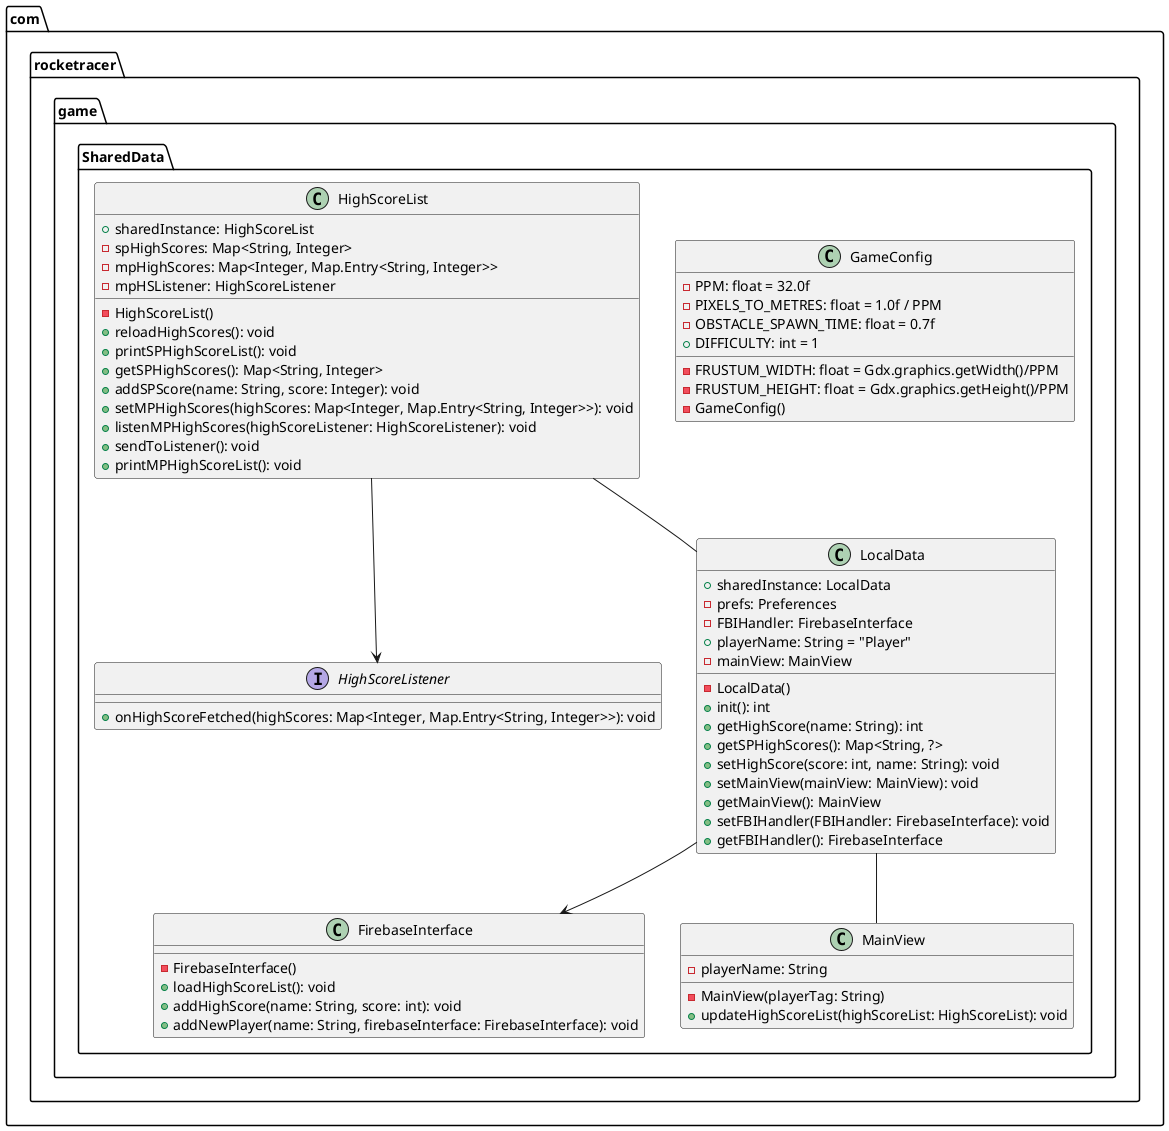 @startuml
package com.rocketracer.game.SharedData {
  class GameConfig {
    - PPM: float = 32.0f
    - FRUSTUM_WIDTH: float = Gdx.graphics.getWidth()/PPM
    - FRUSTUM_HEIGHT: float = Gdx.graphics.getHeight()/PPM
    - PIXELS_TO_METRES: float = 1.0f / PPM
    - OBSTACLE_SPAWN_TIME: float = 0.7f
    + DIFFICULTY: int = 1
    - GameConfig()
  }
  
  class HighScoreList {
    + sharedInstance: HighScoreList
    - spHighScores: Map<String, Integer>
    - mpHighScores: Map<Integer, Map.Entry<String, Integer>>
    - mpHSListener: HighScoreListener
    - HighScoreList()
    + reloadHighScores(): void
    + printSPHighScoreList(): void
    + getSPHighScores(): Map<String, Integer>
    + addSPScore(name: String, score: Integer): void
    + setMPHighScores(highScores: Map<Integer, Map.Entry<String, Integer>>): void
    + listenMPHighScores(highScoreListener: HighScoreListener): void
    + sendToListener(): void
    + printMPHighScoreList(): void
  }
  
  interface HighScoreListener {
    + onHighScoreFetched(highScores: Map<Integer, Map.Entry<String, Integer>>): void
  }
  
  class LocalData {
    + sharedInstance: LocalData
    - prefs: Preferences
    - FBIHandler: FirebaseInterface
    + playerName: String = "Player"
    - mainView: MainView
    - LocalData()
    + init(): int
    + getHighScore(name: String): int
    + getSPHighScores(): Map<String, ?>
    + setHighScore(score: int, name: String): void
    + setMainView(mainView: MainView): void
    + getMainView(): MainView
    + setFBIHandler(FBIHandler: FirebaseInterface): void
    + getFBIHandler(): FirebaseInterface
  }
  
  class FirebaseInterface {
    - FirebaseInterface()
    + loadHighScoreList(): void
    + addHighScore(name: String, score: int): void
    + addNewPlayer(name: String, firebaseInterface: FirebaseInterface): void
  }
  
  class MainView {
    - playerName: String
    - MainView(playerTag: String)
    + updateHighScoreList(highScoreList: HighScoreList): void
  }
  
  HighScoreList -- LocalData
  LocalData --> FirebaseInterface
  LocalData -- MainView
  HighScoreList --> HighScoreListener
}
@enduml
